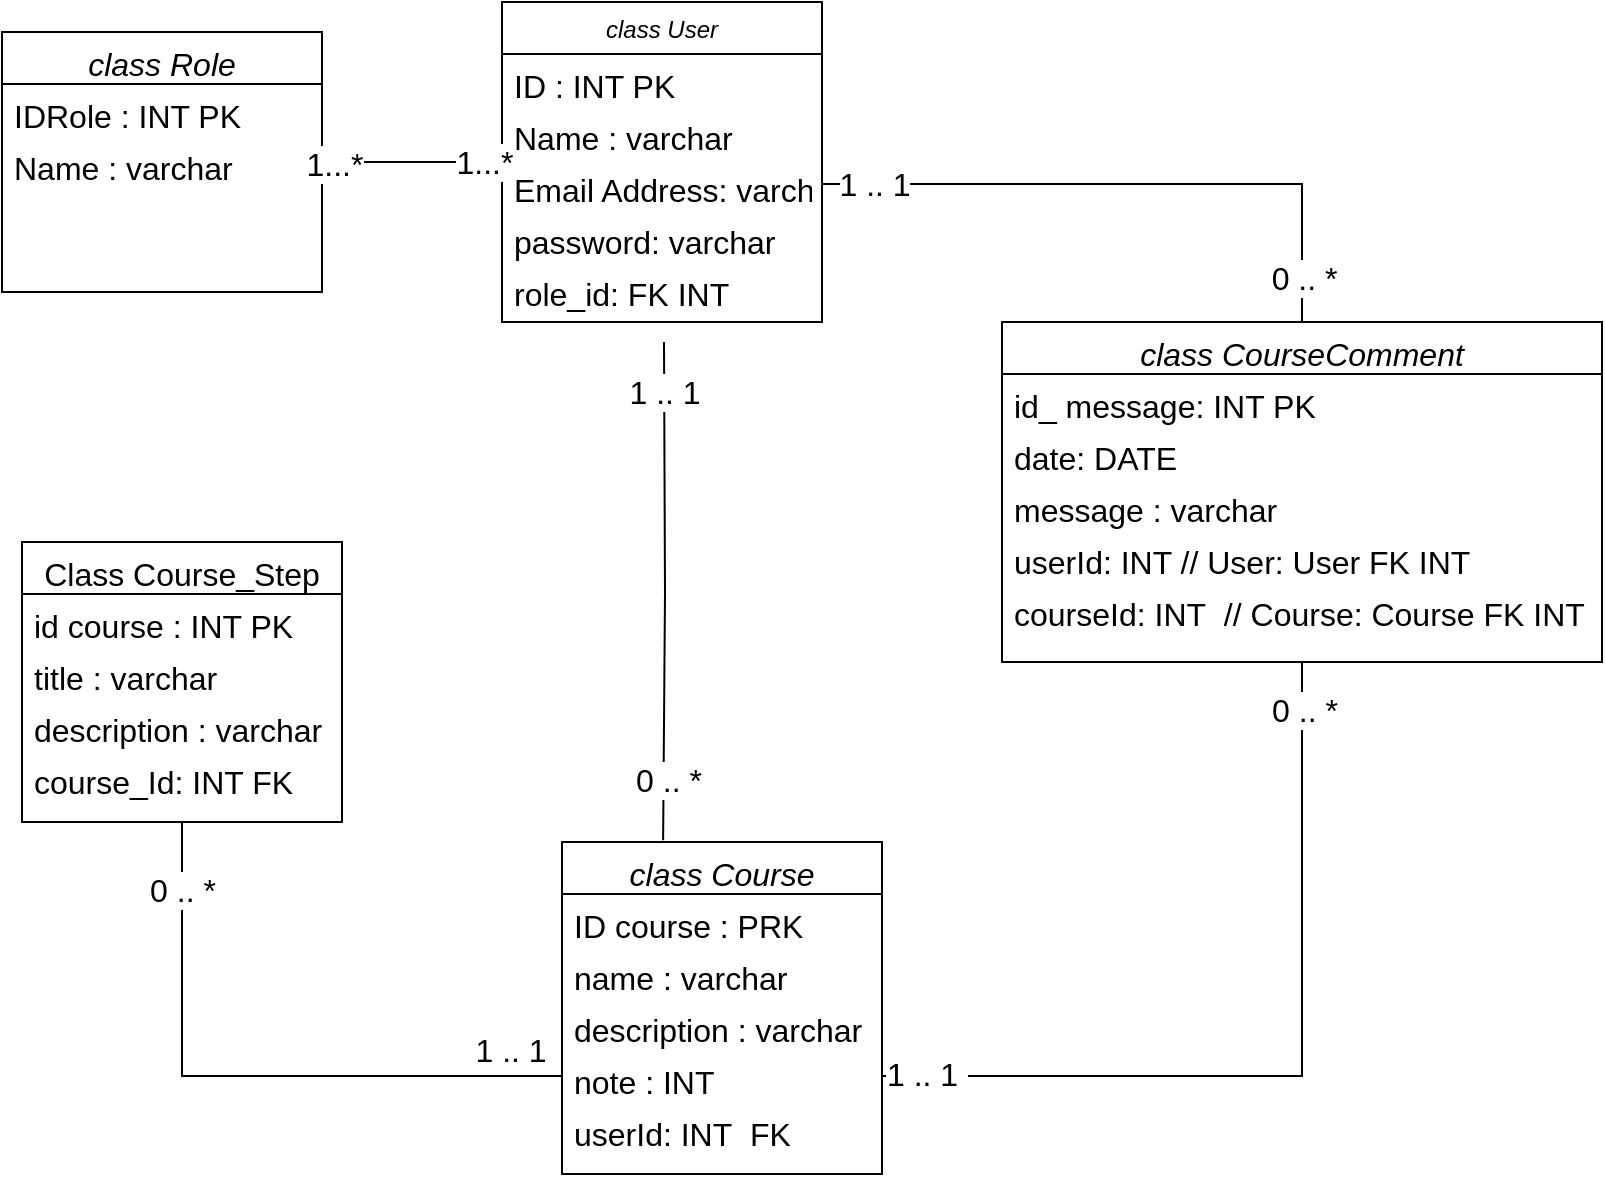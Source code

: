 <mxfile version="14.6.13" type="device" pages="3"><diagram id="C5RBs43oDa-KdzZeNtuy" name="Page-1"><mxGraphModel dx="889" dy="672" grid="1" gridSize="10" guides="1" tooltips="1" connect="1" arrows="1" fold="1" page="1" pageScale="1" pageWidth="827" pageHeight="1169" math="0" shadow="0"><root><mxCell id="WIyWlLk6GJQsqaUBKTNV-0"/><mxCell id="WIyWlLk6GJQsqaUBKTNV-1" parent="WIyWlLk6GJQsqaUBKTNV-0"/><mxCell id="FcLEJP8AU1w9yiiZ9Jej-0" value="class User" style="swimlane;fontStyle=2;align=center;verticalAlign=top;childLayout=stackLayout;horizontal=1;startSize=26;horizontalStack=0;resizeParent=1;resizeLast=0;collapsible=1;marginBottom=0;rounded=0;shadow=0;strokeWidth=1;" parent="WIyWlLk6GJQsqaUBKTNV-1" vertex="1"><mxGeometry x="270" y="10" width="160" height="160" as="geometry"><mxRectangle x="230" y="20" width="160" height="26" as="alternateBounds"/></mxGeometry></mxCell><mxCell id="FcLEJP8AU1w9yiiZ9Jej-1" value="ID : INT PK" style="text;align=left;verticalAlign=top;spacingLeft=4;spacingRight=4;overflow=hidden;rotatable=0;points=[[0,0.5],[1,0.5]];portConstraint=eastwest;fontSize=16;" parent="FcLEJP8AU1w9yiiZ9Jej-0" vertex="1"><mxGeometry y="26" width="160" height="26" as="geometry"/></mxCell><mxCell id="FcLEJP8AU1w9yiiZ9Jej-2" value="Name : varchar" style="text;align=left;verticalAlign=top;spacingLeft=4;spacingRight=4;overflow=hidden;rotatable=0;points=[[0,0.5],[1,0.5]];portConstraint=eastwest;fontSize=16;" parent="FcLEJP8AU1w9yiiZ9Jej-0" vertex="1"><mxGeometry y="52" width="160" height="26" as="geometry"/></mxCell><mxCell id="FcLEJP8AU1w9yiiZ9Jej-3" value="Email Address: varchar" style="text;align=left;verticalAlign=top;spacingLeft=4;spacingRight=4;overflow=hidden;rotatable=0;points=[[0,0.5],[1,0.5]];portConstraint=eastwest;rounded=0;shadow=0;html=0;fontSize=16;" parent="FcLEJP8AU1w9yiiZ9Jej-0" vertex="1"><mxGeometry y="78" width="160" height="26" as="geometry"/></mxCell><mxCell id="FcLEJP8AU1w9yiiZ9Jej-4" value="password: varchar" style="text;align=left;verticalAlign=top;spacingLeft=4;spacingRight=4;overflow=hidden;rotatable=0;points=[[0,0.5],[1,0.5]];portConstraint=eastwest;rounded=0;shadow=0;html=0;fontSize=16;" parent="FcLEJP8AU1w9yiiZ9Jej-0" vertex="1"><mxGeometry y="104" width="160" height="26" as="geometry"/></mxCell><mxCell id="AuFMg980rb14vYSor8qA-10" value="role_id: FK INT" style="text;align=left;verticalAlign=top;spacingLeft=4;spacingRight=4;overflow=hidden;rotatable=0;points=[[0,0.5],[1,0.5]];portConstraint=eastwest;rounded=0;shadow=0;html=0;fontSize=16;" parent="FcLEJP8AU1w9yiiZ9Jej-0" vertex="1"><mxGeometry y="130" width="160" height="26" as="geometry"/></mxCell><mxCell id="FcLEJP8AU1w9yiiZ9Jej-14" value="class Course" style="swimlane;fontStyle=2;align=center;verticalAlign=top;childLayout=stackLayout;horizontal=1;startSize=26;horizontalStack=0;resizeParent=1;resizeLast=0;collapsible=1;marginBottom=0;rounded=0;shadow=0;strokeWidth=1;fontSize=16;" parent="WIyWlLk6GJQsqaUBKTNV-1" vertex="1"><mxGeometry x="300" y="430" width="160" height="166" as="geometry"><mxRectangle x="230" y="140" width="160" height="26" as="alternateBounds"/></mxGeometry></mxCell><mxCell id="FcLEJP8AU1w9yiiZ9Jej-15" value="ID course : PRK" style="text;align=left;verticalAlign=top;spacingLeft=4;spacingRight=4;overflow=hidden;rotatable=0;points=[[0,0.5],[1,0.5]];portConstraint=eastwest;fontSize=16;" parent="FcLEJP8AU1w9yiiZ9Jej-14" vertex="1"><mxGeometry y="26" width="160" height="26" as="geometry"/></mxCell><mxCell id="FcLEJP8AU1w9yiiZ9Jej-16" value="name : varchar" style="text;align=left;verticalAlign=top;spacingLeft=4;spacingRight=4;overflow=hidden;rotatable=0;points=[[0,0.5],[1,0.5]];portConstraint=eastwest;rounded=0;shadow=0;html=0;fontSize=16;" parent="FcLEJP8AU1w9yiiZ9Jej-14" vertex="1"><mxGeometry y="52" width="160" height="26" as="geometry"/></mxCell><mxCell id="FcLEJP8AU1w9yiiZ9Jej-17" value="description : varchar" style="text;align=left;verticalAlign=top;spacingLeft=4;spacingRight=4;overflow=hidden;rotatable=0;points=[[0,0.5],[1,0.5]];portConstraint=eastwest;rounded=0;shadow=0;html=0;fontSize=16;" parent="FcLEJP8AU1w9yiiZ9Jej-14" vertex="1"><mxGeometry y="78" width="160" height="26" as="geometry"/></mxCell><mxCell id="FcLEJP8AU1w9yiiZ9Jej-18" value="note : INT" style="text;align=left;verticalAlign=top;spacingLeft=4;spacingRight=4;overflow=hidden;rotatable=0;points=[[0,0.5],[1,0.5]];portConstraint=eastwest;rounded=0;shadow=0;html=0;fontSize=16;" parent="FcLEJP8AU1w9yiiZ9Jej-14" vertex="1"><mxGeometry y="104" width="160" height="26" as="geometry"/></mxCell><mxCell id="FcLEJP8AU1w9yiiZ9Jej-19" value="userId: INT  FK" style="text;align=left;verticalAlign=top;spacingLeft=4;spacingRight=4;overflow=hidden;rotatable=0;points=[[0,0.5],[1,0.5]];portConstraint=eastwest;rounded=0;shadow=0;html=0;fontSize=16;" parent="FcLEJP8AU1w9yiiZ9Jej-14" vertex="1"><mxGeometry y="130" width="160" height="26" as="geometry"/></mxCell><mxCell id="FcLEJP8AU1w9yiiZ9Jej-103" style="edgeStyle=orthogonalEdgeStyle;rounded=0;orthogonalLoop=1;jettySize=auto;html=1;entryX=1;entryY=0.5;entryDx=0;entryDy=0;endArrow=none;endFill=0;fontSize=16;" parent="WIyWlLk6GJQsqaUBKTNV-1" source="FcLEJP8AU1w9yiiZ9Jej-25" target="FcLEJP8AU1w9yiiZ9Jej-18" edge="1"><mxGeometry relative="1" as="geometry"/></mxCell><mxCell id="FcLEJP8AU1w9yiiZ9Jej-107" value="0 .. *" style="edgeLabel;html=1;align=center;verticalAlign=middle;resizable=0;points=[];fontSize=16;" parent="FcLEJP8AU1w9yiiZ9Jej-103" vertex="1" connectable="0"><mxGeometry x="-0.885" y="1" relative="1" as="geometry"><mxPoint as="offset"/></mxGeometry></mxCell><mxCell id="FcLEJP8AU1w9yiiZ9Jej-108" value="1 .. 1&amp;nbsp;" style="edgeLabel;html=1;align=center;verticalAlign=middle;resizable=0;points=[];fontSize=16;" parent="FcLEJP8AU1w9yiiZ9Jej-103" vertex="1" connectable="0"><mxGeometry x="0.894" y="-1" relative="1" as="geometry"><mxPoint as="offset"/></mxGeometry></mxCell><mxCell id="FcLEJP8AU1w9yiiZ9Jej-25" value="class CourseComment" style="swimlane;fontStyle=2;align=center;verticalAlign=top;childLayout=stackLayout;horizontal=1;startSize=26;horizontalStack=0;resizeParent=1;resizeLast=0;collapsible=1;marginBottom=0;rounded=0;shadow=0;strokeWidth=1;fontSize=16;" parent="WIyWlLk6GJQsqaUBKTNV-1" vertex="1"><mxGeometry x="520" y="170" width="300" height="170" as="geometry"><mxRectangle x="480" y="114" width="160" height="26" as="alternateBounds"/></mxGeometry></mxCell><mxCell id="FcLEJP8AU1w9yiiZ9Jej-26" value="id_ message: INT PK" style="text;align=left;verticalAlign=top;spacingLeft=4;spacingRight=4;overflow=hidden;rotatable=0;points=[[0,0.5],[1,0.5]];portConstraint=eastwest;fontSize=16;" parent="FcLEJP8AU1w9yiiZ9Jej-25" vertex="1"><mxGeometry y="26" width="300" height="26" as="geometry"/></mxCell><mxCell id="FcLEJP8AU1w9yiiZ9Jej-27" value="date: DATE" style="text;align=left;verticalAlign=top;spacingLeft=4;spacingRight=4;overflow=hidden;rotatable=0;points=[[0,0.5],[1,0.5]];portConstraint=eastwest;rounded=0;shadow=0;html=0;fontSize=16;" parent="FcLEJP8AU1w9yiiZ9Jej-25" vertex="1"><mxGeometry y="52" width="300" height="26" as="geometry"/></mxCell><mxCell id="FcLEJP8AU1w9yiiZ9Jej-28" value="message : varchar" style="text;align=left;verticalAlign=top;spacingLeft=4;spacingRight=4;overflow=hidden;rotatable=0;points=[[0,0.5],[1,0.5]];portConstraint=eastwest;rounded=0;shadow=0;html=0;fontSize=16;" parent="FcLEJP8AU1w9yiiZ9Jej-25" vertex="1"><mxGeometry y="78" width="300" height="26" as="geometry"/></mxCell><mxCell id="FcLEJP8AU1w9yiiZ9Jej-29" value="userId: INT // User: User FK INT" style="text;align=left;verticalAlign=top;spacingLeft=4;spacingRight=4;overflow=hidden;rotatable=0;points=[[0,0.5],[1,0.5]];portConstraint=eastwest;rounded=0;shadow=0;html=0;fontSize=16;" parent="FcLEJP8AU1w9yiiZ9Jej-25" vertex="1"><mxGeometry y="104" width="300" height="26" as="geometry"/></mxCell><mxCell id="FcLEJP8AU1w9yiiZ9Jej-30" value="courseId: INT  // Course: Course FK INT" style="text;align=left;verticalAlign=top;spacingLeft=4;spacingRight=4;overflow=hidden;rotatable=0;points=[[0,0.5],[1,0.5]];portConstraint=eastwest;rounded=0;shadow=0;html=0;fontSize=16;" parent="FcLEJP8AU1w9yiiZ9Jej-25" vertex="1"><mxGeometry y="130" width="300" height="26" as="geometry"/></mxCell><mxCell id="FcLEJP8AU1w9yiiZ9Jej-92" style="edgeStyle=orthogonalEdgeStyle;rounded=0;orthogonalLoop=1;jettySize=auto;html=1;endArrow=none;endFill=0;fontSize=16;" parent="WIyWlLk6GJQsqaUBKTNV-1" source="FcLEJP8AU1w9yiiZ9Jej-34" target="FcLEJP8AU1w9yiiZ9Jej-18" edge="1"><mxGeometry relative="1" as="geometry"/></mxCell><mxCell id="FcLEJP8AU1w9yiiZ9Jej-93" value="1 .. 1" style="edgeLabel;html=1;align=center;verticalAlign=middle;resizable=0;points=[];fontSize=16;" parent="FcLEJP8AU1w9yiiZ9Jej-92" vertex="1" connectable="0"><mxGeometry x="0.833" y="2" relative="1" as="geometry"><mxPoint y="-11" as="offset"/></mxGeometry></mxCell><mxCell id="FcLEJP8AU1w9yiiZ9Jej-94" value="0 .. *" style="edgeLabel;html=1;align=center;verticalAlign=middle;resizable=0;points=[];fontSize=16;" parent="FcLEJP8AU1w9yiiZ9Jej-92" vertex="1" connectable="0"><mxGeometry x="-0.565" relative="1" as="geometry"><mxPoint y="-35" as="offset"/></mxGeometry></mxCell><mxCell id="FcLEJP8AU1w9yiiZ9Jej-34" value="Class Course_Step" style="swimlane;fontStyle=0;align=center;verticalAlign=top;childLayout=stackLayout;horizontal=1;startSize=26;horizontalStack=0;resizeParent=1;resizeLast=0;collapsible=1;marginBottom=0;rounded=0;shadow=0;strokeWidth=1;fontSize=16;" parent="WIyWlLk6GJQsqaUBKTNV-1" vertex="1"><mxGeometry x="30" y="280" width="160" height="140" as="geometry"><mxRectangle x="40" y="140" width="170" height="26" as="alternateBounds"/></mxGeometry></mxCell><mxCell id="FcLEJP8AU1w9yiiZ9Jej-35" value="id course : INT PK" style="text;align=left;verticalAlign=top;spacingLeft=4;spacingRight=4;overflow=hidden;rotatable=0;points=[[0,0.5],[1,0.5]];portConstraint=eastwest;fontSize=16;" parent="FcLEJP8AU1w9yiiZ9Jej-34" vertex="1"><mxGeometry y="26" width="160" height="26" as="geometry"/></mxCell><mxCell id="FcLEJP8AU1w9yiiZ9Jej-36" value="title : varchar" style="text;align=left;verticalAlign=top;spacingLeft=4;spacingRight=4;overflow=hidden;rotatable=0;points=[[0,0.5],[1,0.5]];portConstraint=eastwest;fontSize=16;" parent="FcLEJP8AU1w9yiiZ9Jej-34" vertex="1"><mxGeometry y="52" width="160" height="26" as="geometry"/></mxCell><mxCell id="FcLEJP8AU1w9yiiZ9Jej-37" value="description : varchar" style="text;align=left;verticalAlign=top;spacingLeft=4;spacingRight=4;overflow=hidden;rotatable=0;points=[[0,0.5],[1,0.5]];portConstraint=eastwest;fontSize=16;" parent="FcLEJP8AU1w9yiiZ9Jej-34" vertex="1"><mxGeometry y="78" width="160" height="26" as="geometry"/></mxCell><mxCell id="FcLEJP8AU1w9yiiZ9Jej-38" value="course_Id: INT FK" style="text;align=left;verticalAlign=top;spacingLeft=4;spacingRight=4;overflow=hidden;rotatable=0;points=[[0,0.5],[1,0.5]];portConstraint=eastwest;fontSize=16;" parent="FcLEJP8AU1w9yiiZ9Jej-34" vertex="1"><mxGeometry y="104" width="160" height="26" as="geometry"/></mxCell><mxCell id="FcLEJP8AU1w9yiiZ9Jej-98" style="edgeStyle=orthogonalEdgeStyle;rounded=0;orthogonalLoop=1;jettySize=auto;html=1;entryX=0.316;entryY=-0.005;entryDx=0;entryDy=0;entryPerimeter=0;endArrow=none;endFill=0;fontSize=16;" parent="WIyWlLk6GJQsqaUBKTNV-1" target="FcLEJP8AU1w9yiiZ9Jej-14" edge="1"><mxGeometry relative="1" as="geometry"><mxPoint x="351" y="180" as="sourcePoint"/></mxGeometry></mxCell><mxCell id="FcLEJP8AU1w9yiiZ9Jej-99" value="0 .. *" style="edgeLabel;html=1;align=center;verticalAlign=middle;resizable=0;points=[];fontSize=16;" parent="FcLEJP8AU1w9yiiZ9Jej-98" vertex="1" connectable="0"><mxGeometry x="0.757" y="2" relative="1" as="geometry"><mxPoint as="offset"/></mxGeometry></mxCell><mxCell id="FcLEJP8AU1w9yiiZ9Jej-100" value="1 .. 1" style="edgeLabel;html=1;align=center;verticalAlign=middle;resizable=0;points=[];fontSize=16;" parent="FcLEJP8AU1w9yiiZ9Jej-98" vertex="1" connectable="0"><mxGeometry x="-0.804" relative="1" as="geometry"><mxPoint as="offset"/></mxGeometry></mxCell><mxCell id="FcLEJP8AU1w9yiiZ9Jej-102" style="edgeStyle=orthogonalEdgeStyle;rounded=0;orthogonalLoop=1;jettySize=auto;html=1;entryX=0.5;entryY=0;entryDx=0;entryDy=0;endArrow=none;endFill=0;fontSize=16;" parent="WIyWlLk6GJQsqaUBKTNV-1" source="FcLEJP8AU1w9yiiZ9Jej-3" target="FcLEJP8AU1w9yiiZ9Jej-25" edge="1"><mxGeometry relative="1" as="geometry"/></mxCell><mxCell id="FcLEJP8AU1w9yiiZ9Jej-105" value="0 .. *&amp;nbsp;" style="edgeLabel;html=1;align=center;verticalAlign=middle;resizable=0;points=[];fontSize=16;" parent="FcLEJP8AU1w9yiiZ9Jej-102" vertex="1" connectable="0"><mxGeometry x="0.855" y="3" relative="1" as="geometry"><mxPoint as="offset"/></mxGeometry></mxCell><mxCell id="FcLEJP8AU1w9yiiZ9Jej-106" value="1 .. 1" style="edgeLabel;html=1;align=center;verticalAlign=middle;resizable=0;points=[];fontSize=16;" parent="FcLEJP8AU1w9yiiZ9Jej-102" vertex="1" connectable="0"><mxGeometry x="-0.833" relative="1" as="geometry"><mxPoint as="offset"/></mxGeometry></mxCell><mxCell id="AuFMg980rb14vYSor8qA-0" value="class Role" style="swimlane;fontStyle=2;align=center;verticalAlign=top;childLayout=stackLayout;horizontal=1;startSize=26;horizontalStack=0;resizeParent=1;resizeLast=0;collapsible=1;marginBottom=0;rounded=0;shadow=0;strokeWidth=1;fontSize=16;" parent="WIyWlLk6GJQsqaUBKTNV-1" vertex="1"><mxGeometry x="20" y="25" width="160" height="130" as="geometry"><mxRectangle x="230" y="20" width="160" height="26" as="alternateBounds"/></mxGeometry></mxCell><mxCell id="AuFMg980rb14vYSor8qA-1" value="IDRole : INT PK" style="text;align=left;verticalAlign=top;spacingLeft=4;spacingRight=4;overflow=hidden;rotatable=0;points=[[0,0.5],[1,0.5]];portConstraint=eastwest;fontSize=16;" parent="AuFMg980rb14vYSor8qA-0" vertex="1"><mxGeometry y="26" width="160" height="26" as="geometry"/></mxCell><mxCell id="AuFMg980rb14vYSor8qA-2" value="Name : varchar" style="text;align=left;verticalAlign=top;spacingLeft=4;spacingRight=4;overflow=hidden;rotatable=0;points=[[0,0.5],[1,0.5]];portConstraint=eastwest;fontSize=16;" parent="AuFMg980rb14vYSor8qA-0" vertex="1"><mxGeometry y="52" width="160" height="26" as="geometry"/></mxCell><mxCell id="AuFMg980rb14vYSor8qA-6" style="edgeStyle=orthogonalEdgeStyle;rounded=0;orthogonalLoop=1;jettySize=auto;html=1;endArrow=none;endFill=0;fontSize=16;" parent="WIyWlLk6GJQsqaUBKTNV-1" source="AuFMg980rb14vYSor8qA-2" target="FcLEJP8AU1w9yiiZ9Jej-0" edge="1"><mxGeometry relative="1" as="geometry"/></mxCell><mxCell id="AuFMg980rb14vYSor8qA-7" value="1...*" style="edgeLabel;html=1;align=center;verticalAlign=middle;resizable=0;points=[];fontSize=16;" parent="AuFMg980rb14vYSor8qA-6" vertex="1" connectable="0"><mxGeometry x="-0.868" y="-1" relative="1" as="geometry"><mxPoint as="offset"/></mxGeometry></mxCell><mxCell id="AuFMg980rb14vYSor8qA-8" value="1...*" style="edgeLabel;html=1;align=center;verticalAlign=middle;resizable=0;points=[];fontSize=16;" parent="AuFMg980rb14vYSor8qA-6" vertex="1" connectable="0"><mxGeometry x="0.789" relative="1" as="geometry"><mxPoint as="offset"/></mxGeometry></mxCell></root></mxGraphModel></diagram><diagram id="5RlmnDWkPey_cwi4XQJu" name="Page-2"><mxGraphModel dx="889" dy="672" grid="1" gridSize="10" guides="1" tooltips="1" connect="1" arrows="1" fold="1" page="1" pageScale="1" pageWidth="827" pageHeight="1169" math="0" shadow="0"><root><mxCell id="_djsqt03WbpICZderZeI-0"/><mxCell id="_djsqt03WbpICZderZeI-1" parent="_djsqt03WbpICZderZeI-0"/><mxCell id="HTob6B8DQR0Rvajyl80q-74" style="edgeStyle=orthogonalEdgeStyle;rounded=0;orthogonalLoop=1;jettySize=auto;html=1;fontSize=15;fontColor=none;endArrow=classic;endFill=1;strokeColor=#007FFF;" parent="_djsqt03WbpICZderZeI-1" source="_djsqt03WbpICZderZeI-2" edge="1"><mxGeometry relative="1" as="geometry"><mxPoint x="320" y="195" as="targetPoint"/></mxGeometry></mxCell><mxCell id="_djsqt03WbpICZderZeI-2" value="" style="verticalLabelPosition=bottom;html=1;verticalAlign=top;align=center;strokeColor=none;fillColor=#00BEF2;shape=mxgraph.azure.database;fontSize=15;" parent="_djsqt03WbpICZderZeI-1" vertex="1"><mxGeometry x="630" y="170" width="37.5" height="50" as="geometry"/></mxCell><mxCell id="HTob6B8DQR0Rvajyl80q-56" style="edgeStyle=orthogonalEdgeStyle;rounded=0;orthogonalLoop=1;jettySize=auto;html=1;entryX=-0.053;entryY=0.7;entryDx=0;entryDy=0;entryPerimeter=0;fontSize=15;fontColor=none;endArrow=classic;endFill=1;strokeColor=#007FFF;" parent="_djsqt03WbpICZderZeI-1" source="_djsqt03WbpICZderZeI-3" target="_djsqt03WbpICZderZeI-2" edge="1"><mxGeometry relative="1" as="geometry"/></mxCell><mxCell id="_djsqt03WbpICZderZeI-3" value="" style="aspect=fixed;html=1;points=[];align=center;image;fontSize=15;image=img/lib/azure2/iot/Function_Apps.svg;labelBackgroundColor=none;" parent="_djsqt03WbpICZderZeI-1" vertex="1"><mxGeometry x="255.84" y="180" width="58.33" height="51.47" as="geometry"/></mxCell><mxCell id="_djsqt03WbpICZderZeI-4" value="Function app(back)" style="text;html=1;align=center;verticalAlign=middle;resizable=0;points=[];autosize=1;strokeColor=none;fontSize=15;" parent="_djsqt03WbpICZderZeI-1" vertex="1"><mxGeometry x="230" y="231.47" width="140" height="20" as="geometry"/></mxCell><mxCell id="HTob6B8DQR0Rvajyl80q-76" style="edgeStyle=orthogonalEdgeStyle;rounded=0;orthogonalLoop=1;jettySize=auto;html=1;fontSize=15;fontColor=none;endArrow=classic;endFill=1;strokeColor=#007FFF;" parent="_djsqt03WbpICZderZeI-1" source="uXmewzkQZguiKV2-EA7y-0" edge="1"><mxGeometry relative="1" as="geometry"><mxPoint x="640" y="400" as="targetPoint"/><Array as="points"><mxPoint x="630" y="400"/></Array></mxGeometry></mxCell><mxCell id="uXmewzkQZguiKV2-EA7y-0" value="" style="aspect=fixed;html=1;points=[];align=center;image;fontSize=15;image=img/lib/azure2/networking/CDN_Profiles.svg;" parent="_djsqt03WbpICZderZeI-1" vertex="1"><mxGeometry x="255.84" y="390" width="68" height="40" as="geometry"/></mxCell><mxCell id="uXmewzkQZguiKV2-EA7y-7" value="&lt;span style=&quot;font-size: 15px;&quot;&gt;web Browser&lt;/span&gt;" style="text;html=1;align=center;verticalAlign=middle;resizable=0;points=[];autosize=1;strokeColor=none;fontSize=15;" parent="_djsqt03WbpICZderZeI-1" vertex="1"><mxGeometry x="11.0" y="330" width="100" height="20" as="geometry"/></mxCell><mxCell id="HTob6B8DQR0Rvajyl80q-81" style="edgeStyle=orthogonalEdgeStyle;rounded=0;orthogonalLoop=1;jettySize=auto;html=1;fontSize=15;fontColor=none;endArrow=classic;endFill=1;strokeColor=#007FFF;" parent="_djsqt03WbpICZderZeI-1" source="uXmewzkQZguiKV2-EA7y-11" edge="1"><mxGeometry relative="1" as="geometry"><mxPoint x="330" y="412.5" as="targetPoint"/></mxGeometry></mxCell><mxCell id="uXmewzkQZguiKV2-EA7y-11" value="" style="verticalLabelPosition=bottom;html=1;verticalAlign=top;align=center;strokeColor=none;fillColor=#00BEF2;shape=mxgraph.azure.storage_blob;fontSize=15;" parent="_djsqt03WbpICZderZeI-1" vertex="1"><mxGeometry x="640" y="390" width="50" height="45" as="geometry"/></mxCell><mxCell id="uXmewzkQZguiKV2-EA7y-12" value="&lt;font style=&quot;font-size: 15px;&quot;&gt;Blob Storage&lt;/font&gt;" style="text;html=1;align=center;verticalAlign=middle;resizable=0;points=[];autosize=1;strokeColor=none;fontSize=15;rotation=0;" parent="_djsqt03WbpICZderZeI-1" vertex="1"><mxGeometry x="608.75" y="450" width="100" height="20" as="geometry"/></mxCell><mxCell id="HTob6B8DQR0Rvajyl80q-1" value="Serverless&lt;br style=&quot;font-size: 22px;&quot;&gt;" style="text;html=1;align=center;verticalAlign=middle;resizable=0;points=[];autosize=1;strokeColor=none;fontSize=22;" parent="_djsqt03WbpICZderZeI-1" vertex="1"><mxGeometry x="390" y="30" width="120" height="30" as="geometry"/></mxCell><mxCell id="HTob6B8DQR0Rvajyl80q-73" style="edgeStyle=orthogonalEdgeStyle;rounded=0;orthogonalLoop=1;jettySize=auto;html=1;entryX=0;entryY=0.5;entryDx=0;entryDy=0;entryPerimeter=0;fontSize=15;fontColor=none;endArrow=classic;endFill=1;strokeColor=#007FFF;" parent="_djsqt03WbpICZderZeI-1" source="HTob6B8DQR0Rvajyl80q-3" target="HTob6B8DQR0Rvajyl80q-25" edge="1"><mxGeometry relative="1" as="geometry"/></mxCell><mxCell id="HTob6B8DQR0Rvajyl80q-3" value="" style="aspect=fixed;html=1;points=[];align=center;image;fontSize=12;image=img/lib/mscae/App_Service_IPAddress.svg;" parent="_djsqt03WbpICZderZeI-1" vertex="1"><mxGeometry x="31.24" y="270" width="59.52" height="50" as="geometry"/></mxCell><mxCell id="HTob6B8DQR0Rvajyl80q-23" value="Index.html" style="text;html=1;align=center;verticalAlign=middle;resizable=0;points=[];autosize=1;strokeColor=none;fontSize=15;" parent="_djsqt03WbpICZderZeI-1" vertex="1"><mxGeometry x="618.75" y="470" width="80" height="20" as="geometry"/></mxCell><mxCell id="HTob6B8DQR0Rvajyl80q-24" value="Api" style="text;html=1;align=center;verticalAlign=middle;resizable=0;points=[];autosize=1;strokeColor=none;fontSize=18;" parent="_djsqt03WbpICZderZeI-1" vertex="1"><mxGeometry x="265" y="251.47" width="40" height="30" as="geometry"/></mxCell><mxCell id="HTob6B8DQR0Rvajyl80q-66" style="edgeStyle=orthogonalEdgeStyle;rounded=0;orthogonalLoop=1;jettySize=auto;html=1;entryX=0.003;entryY=0.389;entryDx=0;entryDy=0;entryPerimeter=0;fontSize=15;fontColor=none;endArrow=classic;endFill=1;strokeColor=#007FFF;" parent="_djsqt03WbpICZderZeI-1" source="HTob6B8DQR0Rvajyl80q-25" target="_djsqt03WbpICZderZeI-3" edge="1"><mxGeometry relative="1" as="geometry"/></mxCell><mxCell id="HTob6B8DQR0Rvajyl80q-68" style="edgeStyle=orthogonalEdgeStyle;rounded=0;orthogonalLoop=1;jettySize=auto;html=1;entryX=0;entryY=0.825;entryDx=0;entryDy=0;entryPerimeter=0;fontSize=15;fontColor=none;endArrow=classic;endFill=1;strokeColor=#007FFF;" parent="_djsqt03WbpICZderZeI-1" source="HTob6B8DQR0Rvajyl80q-25" target="uXmewzkQZguiKV2-EA7y-0" edge="1"><mxGeometry relative="1" as="geometry"/></mxCell><mxCell id="HTob6B8DQR0Rvajyl80q-25" value="" style="aspect=fixed;html=1;points=[];align=center;image;fontSize=12;image=img/lib/mscae/Application_Gateway.svg;" parent="_djsqt03WbpICZderZeI-1" vertex="1"><mxGeometry x="165" y="270" width="50" height="50" as="geometry"/></mxCell><mxCell id="HTob6B8DQR0Rvajyl80q-28" value="Application Gateway" style="text;html=1;align=center;verticalAlign=middle;resizable=0;points=[];autosize=1;strokeColor=none;fontSize=15;" parent="_djsqt03WbpICZderZeI-1" vertex="1"><mxGeometry x="115" y="330" width="150" height="20" as="geometry"/></mxCell><mxCell id="HTob6B8DQR0Rvajyl80q-55" value="Cosmos DB" style="text;html=1;align=center;verticalAlign=middle;resizable=0;points=[];autosize=1;strokeColor=none;fontSize=15;fontColor=none;" parent="_djsqt03WbpICZderZeI-1" vertex="1"><mxGeometry x="598.75" y="240" width="100" height="20" as="geometry"/></mxCell><mxCell id="HTob6B8DQR0Rvajyl80q-69" value="CDN" style="text;html=1;align=center;verticalAlign=middle;resizable=0;points=[];autosize=1;strokeColor=none;fontSize=15;fontColor=none;" parent="_djsqt03WbpICZderZeI-1" vertex="1"><mxGeometry x="265" y="430" width="50" height="20" as="geometry"/></mxCell><mxCell id="HTob6B8DQR0Rvajyl80q-79" value="" style="rounded=0;whiteSpace=wrap;html=1;labelBackgroundColor=none;fontSize=15;strokeColor=#10739e;opacity=30;fillColor=#3399FF;" parent="_djsqt03WbpICZderZeI-1" vertex="1"><mxGeometry x="240" y="163.97" width="480" height="155" as="geometry"/></mxCell><mxCell id="HTob6B8DQR0Rvajyl80q-80" value="Back-end&amp;nbsp;" style="text;html=1;align=center;verticalAlign=middle;resizable=0;points=[];autosize=1;strokeColor=none;fontSize=20;fontColor=none;" parent="_djsqt03WbpICZderZeI-1" vertex="1"><mxGeometry x="420" y="115" width="110" height="30" as="geometry"/></mxCell><mxCell id="HTob6B8DQR0Rvajyl80q-82" value="" style="rounded=0;whiteSpace=wrap;html=1;labelBackgroundColor=none;fontSize=15;fontColor=none;strokeColor=#66B2FF;fillColor=#3399FF;gradientColor=none;opacity=30;" parent="_djsqt03WbpICZderZeI-1" vertex="1"><mxGeometry x="240" y="380" width="480" height="150" as="geometry"/></mxCell><mxCell id="HTob6B8DQR0Rvajyl80q-83" value="Front-End" style="text;html=1;align=center;verticalAlign=middle;resizable=0;points=[];autosize=1;strokeColor=none;fontSize=20;fontColor=none;" parent="_djsqt03WbpICZderZeI-1" vertex="1"><mxGeometry x="420" y="340" width="100" height="30" as="geometry"/></mxCell><mxCell id="HTob6B8DQR0Rvajyl80q-84" value="" style="rounded=0;whiteSpace=wrap;html=1;labelBackgroundColor=none;fontSize=20;strokeColor=#0e8088;fillColor=#b0e3e6;opacity=20;align=left;" parent="_djsqt03WbpICZderZeI-1" vertex="1"><mxGeometry x="120" y="80" width="680" height="480" as="geometry"/></mxCell><mxCell id="HTob6B8DQR0Rvajyl80q-89" value="Ressource group" style="text;html=1;strokeColor=none;fillColor=none;align=center;verticalAlign=middle;whiteSpace=wrap;rounded=0;labelBackgroundColor=none;fontSize=20;fontColor=none;opacity=30;" parent="_djsqt03WbpICZderZeI-1" vertex="1"><mxGeometry x="135" y="95" width="170" height="20" as="geometry"/></mxCell></root></mxGraphModel></diagram><diagram id="bfl5OJqibCcMa_shWEft" name="Page-3"><mxGraphModel dx="889" dy="672" grid="1" gridSize="10" guides="1" tooltips="1" connect="1" arrows="1" fold="1" page="1" pageScale="1" pageWidth="827" pageHeight="1169" math="0" shadow="0"><root><mxCell id="PMPaE0nN2aAivLnC4egM-0"/><mxCell id="PMPaE0nN2aAivLnC4egM-1" parent="PMPaE0nN2aAivLnC4egM-0"/><mxCell id="KxWej1lw2AWhz7suuFiC-0" value="Server" style="text;html=1;align=center;verticalAlign=middle;resizable=0;points=[];autosize=1;strokeColor=none;fontSize=25;fontColor=none;" parent="PMPaE0nN2aAivLnC4egM-1" vertex="1"><mxGeometry x="355" y="50" width="90" height="40" as="geometry"/></mxCell><mxCell id="KxWej1lw2AWhz7suuFiC-28" style="edgeStyle=orthogonalEdgeStyle;rounded=0;orthogonalLoop=1;jettySize=auto;html=1;fontSize=15;fontColor=none;endArrow=classic;endFill=1;strokeColor=#007FFF;entryX=0.46;entryY=1.04;entryDx=0;entryDy=0;entryPerimeter=0;" parent="PMPaE0nN2aAivLnC4egM-1" source="KxWej1lw2AWhz7suuFiC-1" target="KxWej1lw2AWhz7suuFiC-2" edge="1"><mxGeometry relative="1" as="geometry"><mxPoint x="280" y="345" as="targetPoint"/></mxGeometry></mxCell><mxCell id="KxWej1lw2AWhz7suuFiC-29" style="edgeStyle=orthogonalEdgeStyle;rounded=0;orthogonalLoop=1;jettySize=auto;html=1;entryX=0.46;entryY=-0.04;entryDx=0;entryDy=0;entryPerimeter=0;fontSize=15;fontColor=none;endArrow=classic;endFill=1;strokeColor=#007FFF;" parent="PMPaE0nN2aAivLnC4egM-1" source="KxWej1lw2AWhz7suuFiC-1" target="KxWej1lw2AWhz7suuFiC-3" edge="1"><mxGeometry relative="1" as="geometry"/></mxCell><mxCell id="KxWej1lw2AWhz7suuFiC-1" value="" style="aspect=fixed;html=1;points=[];align=center;image;fontSize=12;image=img/lib/mscae/CustomDomain.svg;labelBackgroundColor=none;fontColor=none;strokeColor=#66B2FF;fillColor=#3399FF;gradientColor=none;" parent="PMPaE0nN2aAivLnC4egM-1" vertex="1"><mxGeometry x="30" y="320" width="59.52" height="50" as="geometry"/></mxCell><mxCell id="KxWej1lw2AWhz7suuFiC-32" style="edgeStyle=orthogonalEdgeStyle;rounded=0;orthogonalLoop=1;jettySize=auto;html=1;entryX=0;entryY=0.6;entryDx=0;entryDy=0;entryPerimeter=0;fontSize=15;fontColor=none;endArrow=classic;endFill=1;strokeColor=#007FFF;" parent="PMPaE0nN2aAivLnC4egM-1" source="KxWej1lw2AWhz7suuFiC-2" target="KxWej1lw2AWhz7suuFiC-18" edge="1"><mxGeometry relative="1" as="geometry"><Array as="points"><mxPoint x="360" y="195"/><mxPoint x="360" y="140"/></Array></mxGeometry></mxCell><mxCell id="KxWej1lw2AWhz7suuFiC-33" style="edgeStyle=orthogonalEdgeStyle;rounded=0;orthogonalLoop=1;jettySize=auto;html=1;entryX=-0.04;entryY=0.84;entryDx=0;entryDy=0;entryPerimeter=0;fontSize=15;fontColor=none;endArrow=classic;endFill=1;strokeColor=#007FFF;" parent="PMPaE0nN2aAivLnC4egM-1" source="KxWej1lw2AWhz7suuFiC-2" target="KxWej1lw2AWhz7suuFiC-21" edge="1"><mxGeometry relative="1" as="geometry"><Array as="points"><mxPoint x="360" y="195"/><mxPoint x="360" y="282"/></Array></mxGeometry></mxCell><mxCell id="KxWej1lw2AWhz7suuFiC-2" value="" style="aspect=fixed;html=1;points=[];align=center;image;fontSize=12;image=img/lib/mscae/Load_Balancer_feature.svg;labelBackgroundColor=none;fontColor=none;strokeColor=#66B2FF;fillColor=#3399FF;gradientColor=none;" parent="PMPaE0nN2aAivLnC4egM-1" vertex="1"><mxGeometry x="260" y="170" width="50" height="50" as="geometry"/></mxCell><mxCell id="KxWej1lw2AWhz7suuFiC-34" style="edgeStyle=orthogonalEdgeStyle;rounded=0;orthogonalLoop=1;jettySize=auto;html=1;entryX=-0.02;entryY=0.54;entryDx=0;entryDy=0;entryPerimeter=0;fontSize=15;fontColor=none;endArrow=classic;endFill=1;strokeColor=#007FFF;" parent="PMPaE0nN2aAivLnC4egM-1" source="KxWej1lw2AWhz7suuFiC-3" target="KxWej1lw2AWhz7suuFiC-19" edge="1"><mxGeometry relative="1" as="geometry"><Array as="points"><mxPoint x="360" y="475"/><mxPoint x="360" y="417"/></Array></mxGeometry></mxCell><mxCell id="KxWej1lw2AWhz7suuFiC-35" style="edgeStyle=orthogonalEdgeStyle;rounded=0;orthogonalLoop=1;jettySize=auto;html=1;entryX=0;entryY=0.68;entryDx=0;entryDy=0;entryPerimeter=0;fontSize=15;fontColor=none;endArrow=classic;endFill=1;strokeColor=#007FFF;" parent="PMPaE0nN2aAivLnC4egM-1" source="KxWej1lw2AWhz7suuFiC-3" target="KxWej1lw2AWhz7suuFiC-20" edge="1"><mxGeometry relative="1" as="geometry"><Array as="points"><mxPoint x="360" y="475"/><mxPoint x="360" y="544"/></Array></mxGeometry></mxCell><mxCell id="KxWej1lw2AWhz7suuFiC-3" value="" style="aspect=fixed;html=1;points=[];align=center;image;fontSize=12;image=img/lib/mscae/Load_Balancer_feature.svg;labelBackgroundColor=none;fontColor=none;strokeColor=#66B2FF;fillColor=#3399FF;gradientColor=none;" parent="PMPaE0nN2aAivLnC4egM-1" vertex="1"><mxGeometry x="260" y="450" width="50" height="50" as="geometry"/></mxCell><mxCell id="KxWej1lw2AWhz7suuFiC-10" value="&lt;span style=&quot;color: rgb(0 , 0 , 0) ; font-family: &amp;#34;helvetica&amp;#34; ; font-size: 15px ; font-style: normal ; font-weight: 400 ; letter-spacing: normal ; text-align: center ; text-indent: 0px ; text-transform: none ; word-spacing: 0px ; background-color: rgb(248 , 249 , 250) ; display: inline ; float: none&quot;&gt;VM React&lt;/span&gt;" style="text;whiteSpace=wrap;html=1;fontSize=25;fontColor=none;" parent="PMPaE0nN2aAivLnC4egM-1" vertex="1"><mxGeometry x="400" y="160" width="80" height="40" as="geometry"/></mxCell><mxCell id="KxWej1lw2AWhz7suuFiC-18" value="" style="aspect=fixed;html=1;points=[];align=center;image;fontSize=12;image=img/lib/mscae/VM_Scale_Set.svg;labelBackgroundColor=none;fontColor=none;strokeColor=#66B2FF;fillColor=#3399FF;gradientColor=none;" parent="PMPaE0nN2aAivLnC4egM-1" vertex="1"><mxGeometry x="400" y="110" width="50" height="50" as="geometry"/></mxCell><mxCell id="KxWej1lw2AWhz7suuFiC-41" style="edgeStyle=orthogonalEdgeStyle;rounded=0;orthogonalLoop=1;jettySize=auto;html=1;entryX=-0.104;entryY=0.391;entryDx=0;entryDy=0;entryPerimeter=0;fontSize=15;fontColor=none;endArrow=classic;endFill=1;strokeColor=#007FFF;" parent="PMPaE0nN2aAivLnC4egM-1" source="KxWej1lw2AWhz7suuFiC-19" target="KxWej1lw2AWhz7suuFiC-37" edge="1"><mxGeometry relative="1" as="geometry"/></mxCell><mxCell id="KxWej1lw2AWhz7suuFiC-19" value="" style="aspect=fixed;html=1;points=[];align=center;image;fontSize=12;image=img/lib/mscae/VM_Scale_Set.svg;labelBackgroundColor=none;fontColor=none;strokeColor=#66B2FF;fillColor=#3399FF;gradientColor=none;" parent="PMPaE0nN2aAivLnC4egM-1" vertex="1"><mxGeometry x="395" y="390" width="50" height="50" as="geometry"/></mxCell><mxCell id="KxWej1lw2AWhz7suuFiC-39" style="edgeStyle=orthogonalEdgeStyle;rounded=0;orthogonalLoop=1;jettySize=auto;html=1;entryX=-0.042;entryY=0.234;entryDx=0;entryDy=0;entryPerimeter=0;fontSize=15;fontColor=none;endArrow=classic;endFill=1;strokeColor=#007FFF;" parent="PMPaE0nN2aAivLnC4egM-1" source="KxWej1lw2AWhz7suuFiC-20" target="KxWej1lw2AWhz7suuFiC-38" edge="1"><mxGeometry relative="1" as="geometry"/></mxCell><mxCell id="KxWej1lw2AWhz7suuFiC-20" value="" style="aspect=fixed;html=1;points=[];align=center;image;fontSize=12;image=img/lib/mscae/VM_Scale_Set.svg;labelBackgroundColor=none;fontColor=none;strokeColor=#66B2FF;fillColor=#3399FF;gradientColor=none;" parent="PMPaE0nN2aAivLnC4egM-1" vertex="1"><mxGeometry x="395" y="510" width="50" height="50" as="geometry"/></mxCell><mxCell id="KxWej1lw2AWhz7suuFiC-21" value="" style="aspect=fixed;html=1;points=[];align=center;image;fontSize=12;image=img/lib/mscae/VM_Scale_Set.svg;labelBackgroundColor=none;fontColor=none;strokeColor=#66B2FF;fillColor=#3399FF;gradientColor=none;" parent="PMPaE0nN2aAivLnC4egM-1" vertex="1"><mxGeometry x="400" y="240" width="50" height="50" as="geometry"/></mxCell><mxCell id="KxWej1lw2AWhz7suuFiC-24" value="VM React" style="text;html=1;align=center;verticalAlign=middle;resizable=0;points=[];autosize=1;strokeColor=none;fontSize=15;fontColor=none;" parent="PMPaE0nN2aAivLnC4egM-1" vertex="1"><mxGeometry x="395" y="310" width="80" height="20" as="geometry"/></mxCell><mxCell id="KxWej1lw2AWhz7suuFiC-26" value="API / VM" style="text;html=1;align=center;verticalAlign=middle;resizable=0;points=[];autosize=1;strokeColor=none;fontSize=15;fontColor=none;" parent="PMPaE0nN2aAivLnC4egM-1" vertex="1"><mxGeometry x="395" y="450" width="70" height="20" as="geometry"/></mxCell><mxCell id="KxWej1lw2AWhz7suuFiC-27" value="API / VM" style="text;html=1;align=center;verticalAlign=middle;resizable=0;points=[];autosize=1;strokeColor=none;fontSize=15;fontColor=none;" parent="PMPaE0nN2aAivLnC4egM-1" vertex="1"><mxGeometry x="395" y="575" width="70" height="20" as="geometry"/></mxCell><mxCell id="KxWej1lw2AWhz7suuFiC-30" value="Load Balancer" style="text;html=1;align=center;verticalAlign=middle;resizable=0;points=[];autosize=1;strokeColor=none;fontSize=15;fontColor=none;" parent="PMPaE0nN2aAivLnC4egM-1" vertex="1"><mxGeometry x="225" y="140" width="110" height="20" as="geometry"/></mxCell><mxCell id="KxWej1lw2AWhz7suuFiC-31" value="Load Balancer" style="text;html=1;align=center;verticalAlign=middle;resizable=0;points=[];autosize=1;strokeColor=none;fontSize=15;fontColor=none;" parent="PMPaE0nN2aAivLnC4egM-1" vertex="1"><mxGeometry x="225" y="520" width="110" height="20" as="geometry"/></mxCell><mxCell id="KxWej1lw2AWhz7suuFiC-36" value="" style="rounded=0;whiteSpace=wrap;html=1;labelBackgroundColor=none;fontSize=15;fontColor=none;strokeColor=#66B2FF;fillColor=#3399FF;gradientColor=none;opacity=30;" parent="PMPaE0nN2aAivLnC4egM-1" vertex="1"><mxGeometry x="170" y="110" width="540" height="230" as="geometry"/></mxCell><mxCell id="KxWej1lw2AWhz7suuFiC-42" style="edgeStyle=orthogonalEdgeStyle;rounded=0;orthogonalLoop=1;jettySize=auto;html=1;entryX=0.98;entryY=0.64;entryDx=0;entryDy=0;entryPerimeter=0;fontSize=15;fontColor=none;endArrow=classic;endFill=1;strokeColor=#007FFF;" parent="PMPaE0nN2aAivLnC4egM-1" source="KxWej1lw2AWhz7suuFiC-37" target="KxWej1lw2AWhz7suuFiC-19" edge="1"><mxGeometry relative="1" as="geometry"/></mxCell><mxCell id="KxWej1lw2AWhz7suuFiC-37" value="" style="aspect=fixed;html=1;points=[];align=center;image;fontSize=12;image=img/lib/azure2/databases/SQL_Database.svg;labelBackgroundColor=none;fontColor=none;strokeColor=#66B2FF;fillColor=#3399FF;gradientColor=none;" parent="PMPaE0nN2aAivLnC4egM-1" vertex="1"><mxGeometry x="590" y="390" width="48" height="64" as="geometry"/></mxCell><mxCell id="KxWej1lw2AWhz7suuFiC-43" style="edgeStyle=orthogonalEdgeStyle;rounded=0;orthogonalLoop=1;jettySize=auto;html=1;fontSize=15;fontColor=none;endArrow=classic;endFill=1;strokeColor=#007FFF;" parent="PMPaE0nN2aAivLnC4egM-1" source="KxWej1lw2AWhz7suuFiC-38" edge="1"><mxGeometry relative="1" as="geometry"><mxPoint x="440" y="552" as="targetPoint"/></mxGeometry></mxCell><mxCell id="KxWej1lw2AWhz7suuFiC-38" value="" style="aspect=fixed;html=1;points=[];align=center;image;fontSize=12;image=img/lib/azure2/databases/SQL_Database.svg;labelBackgroundColor=none;fontColor=none;strokeColor=#66B2FF;fillColor=#3399FF;gradientColor=none;" parent="PMPaE0nN2aAivLnC4egM-1" vertex="1"><mxGeometry x="590" y="520" width="48" height="64" as="geometry"/></mxCell><mxCell id="KxWej1lw2AWhz7suuFiC-45" value="FRONT-END" style="text;html=1;strokeColor=none;fillColor=none;align=center;verticalAlign=middle;whiteSpace=wrap;rounded=0;labelBackgroundColor=none;fontSize=15;fontColor=none;" parent="PMPaE0nN2aAivLnC4egM-1" vertex="1"><mxGeometry x="594" y="125" width="106" height="20" as="geometry"/></mxCell><mxCell id="KxWej1lw2AWhz7suuFiC-49" value="BACK-END" style="text;html=1;strokeColor=none;fillColor=none;align=center;verticalAlign=middle;whiteSpace=wrap;rounded=0;labelBackgroundColor=none;fontSize=15;fontColor=none;opacity=20;" parent="PMPaE0nN2aAivLnC4egM-1" vertex="1"><mxGeometry x="620" y="360" width="80" height="20" as="geometry"/></mxCell><mxCell id="KxWej1lw2AWhz7suuFiC-50" value="" style="rounded=0;whiteSpace=wrap;html=1;labelBackgroundColor=none;fontSize=15;strokeColor=#ae4132;fillColor=#fad9d5;opacity=30;" parent="PMPaE0nN2aAivLnC4egM-1" vertex="1"><mxGeometry x="170" y="350" width="540" height="250" as="geometry"/></mxCell></root></mxGraphModel></diagram></mxfile>